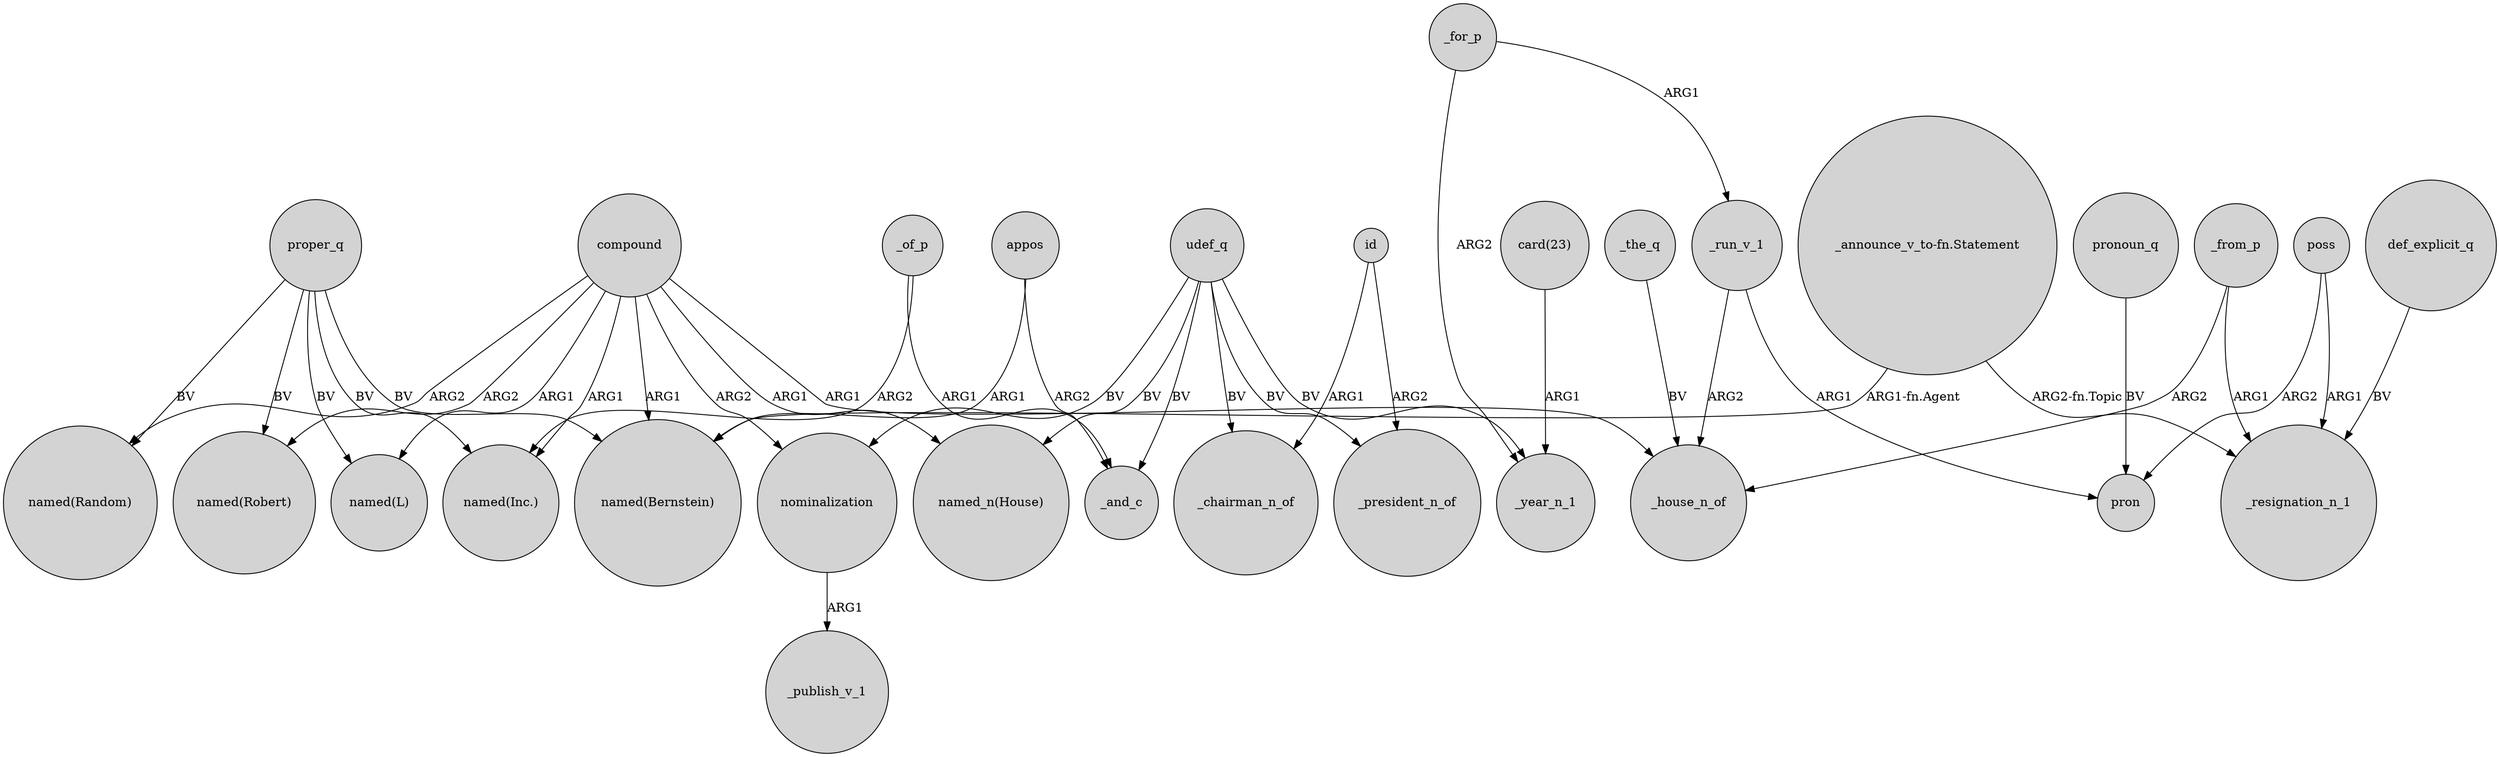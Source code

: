 digraph {
	node [shape=circle style=filled]
	appos -> "named(Bernstein)" [label=ARG1]
	udef_q -> "named_n(House)" [label=BV]
	proper_q -> "named(Inc.)" [label=BV]
	"_announce_v_to-fn.Statement" -> _resignation_n_1 [label="ARG2-fn.Topic"]
	compound -> "named(Bernstein)" [label=ARG1]
	_the_q -> _house_n_of [label=BV]
	proper_q -> "named(Bernstein)" [label=BV]
	_from_p -> _house_n_of [label=ARG2]
	proper_q -> "named(L)" [label=BV]
	poss -> pron [label=ARG2]
	_for_p -> _year_n_1 [label=ARG2]
	def_explicit_q -> _resignation_n_1 [label=BV]
	_run_v_1 -> pron [label=ARG1]
	compound -> "named(Robert)" [label=ARG2]
	compound -> nominalization [label=ARG2]
	compound -> "named(L)" [label=ARG1]
	compound -> "named_n(House)" [label=ARG1]
	udef_q -> _chairman_n_of [label=BV]
	pronoun_q -> pron [label=BV]
	"card(23)" -> _year_n_1 [label=ARG1]
	appos -> _and_c [label=ARG2]
	udef_q -> _president_n_of [label=BV]
	compound -> _house_n_of [label=ARG1]
	proper_q -> "named(Robert)" [label=BV]
	_from_p -> _resignation_n_1 [label=ARG1]
	"_announce_v_to-fn.Statement" -> "named(Bernstein)" [label="ARG1-fn.Agent"]
	_of_p -> _and_c [label=ARG1]
	udef_q -> nominalization [label=BV]
	_run_v_1 -> _house_n_of [label=ARG2]
	id -> _president_n_of [label=ARG2]
	udef_q -> _year_n_1 [label=BV]
	_for_p -> _run_v_1 [label=ARG1]
	_of_p -> "named(Inc.)" [label=ARG2]
	compound -> "named(Random)" [label=ARG2]
	udef_q -> _and_c [label=BV]
	id -> _chairman_n_of [label=ARG1]
	poss -> _resignation_n_1 [label=ARG1]
	proper_q -> "named(Random)" [label=BV]
	nominalization -> _publish_v_1 [label=ARG1]
	compound -> "named(Inc.)" [label=ARG1]
}
